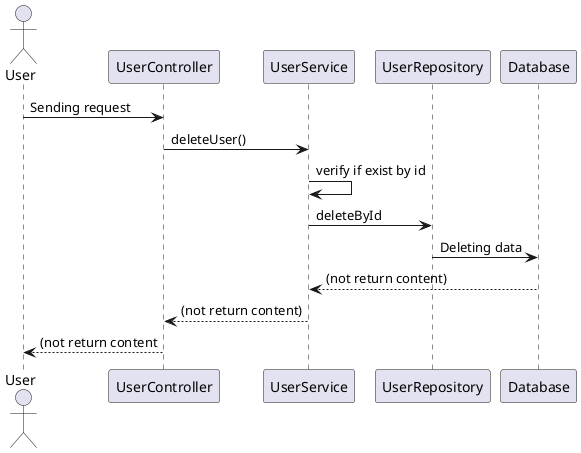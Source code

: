 @startuml

actor User as U
participant "UserController" as UC
participant "UserService" as US
participant "UserRepository" as UR
participant "Database" as DB

U -> UC : Sending request
UC -> US : deleteUser()
US -> US : verify if exist by id
US -> UR : deleteById
UR -> DB : Deleting data
DB --> US : (not return content)
US --> UC : (not return content)
UC --> U : (not return content

@enduml
